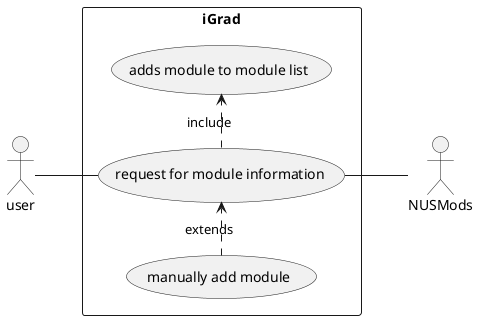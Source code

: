 @startuml
left to right direction
skinparam packageStyle rectangle
actor user
actor NUSMods
rectangle iGrad {
  user -- (request for module information)
  (request for module information) .> (adds module to module list) : include
  (manually add module) .> (request for module information) : extends
  (request for module information) -- NUSMods
}
@enduml


